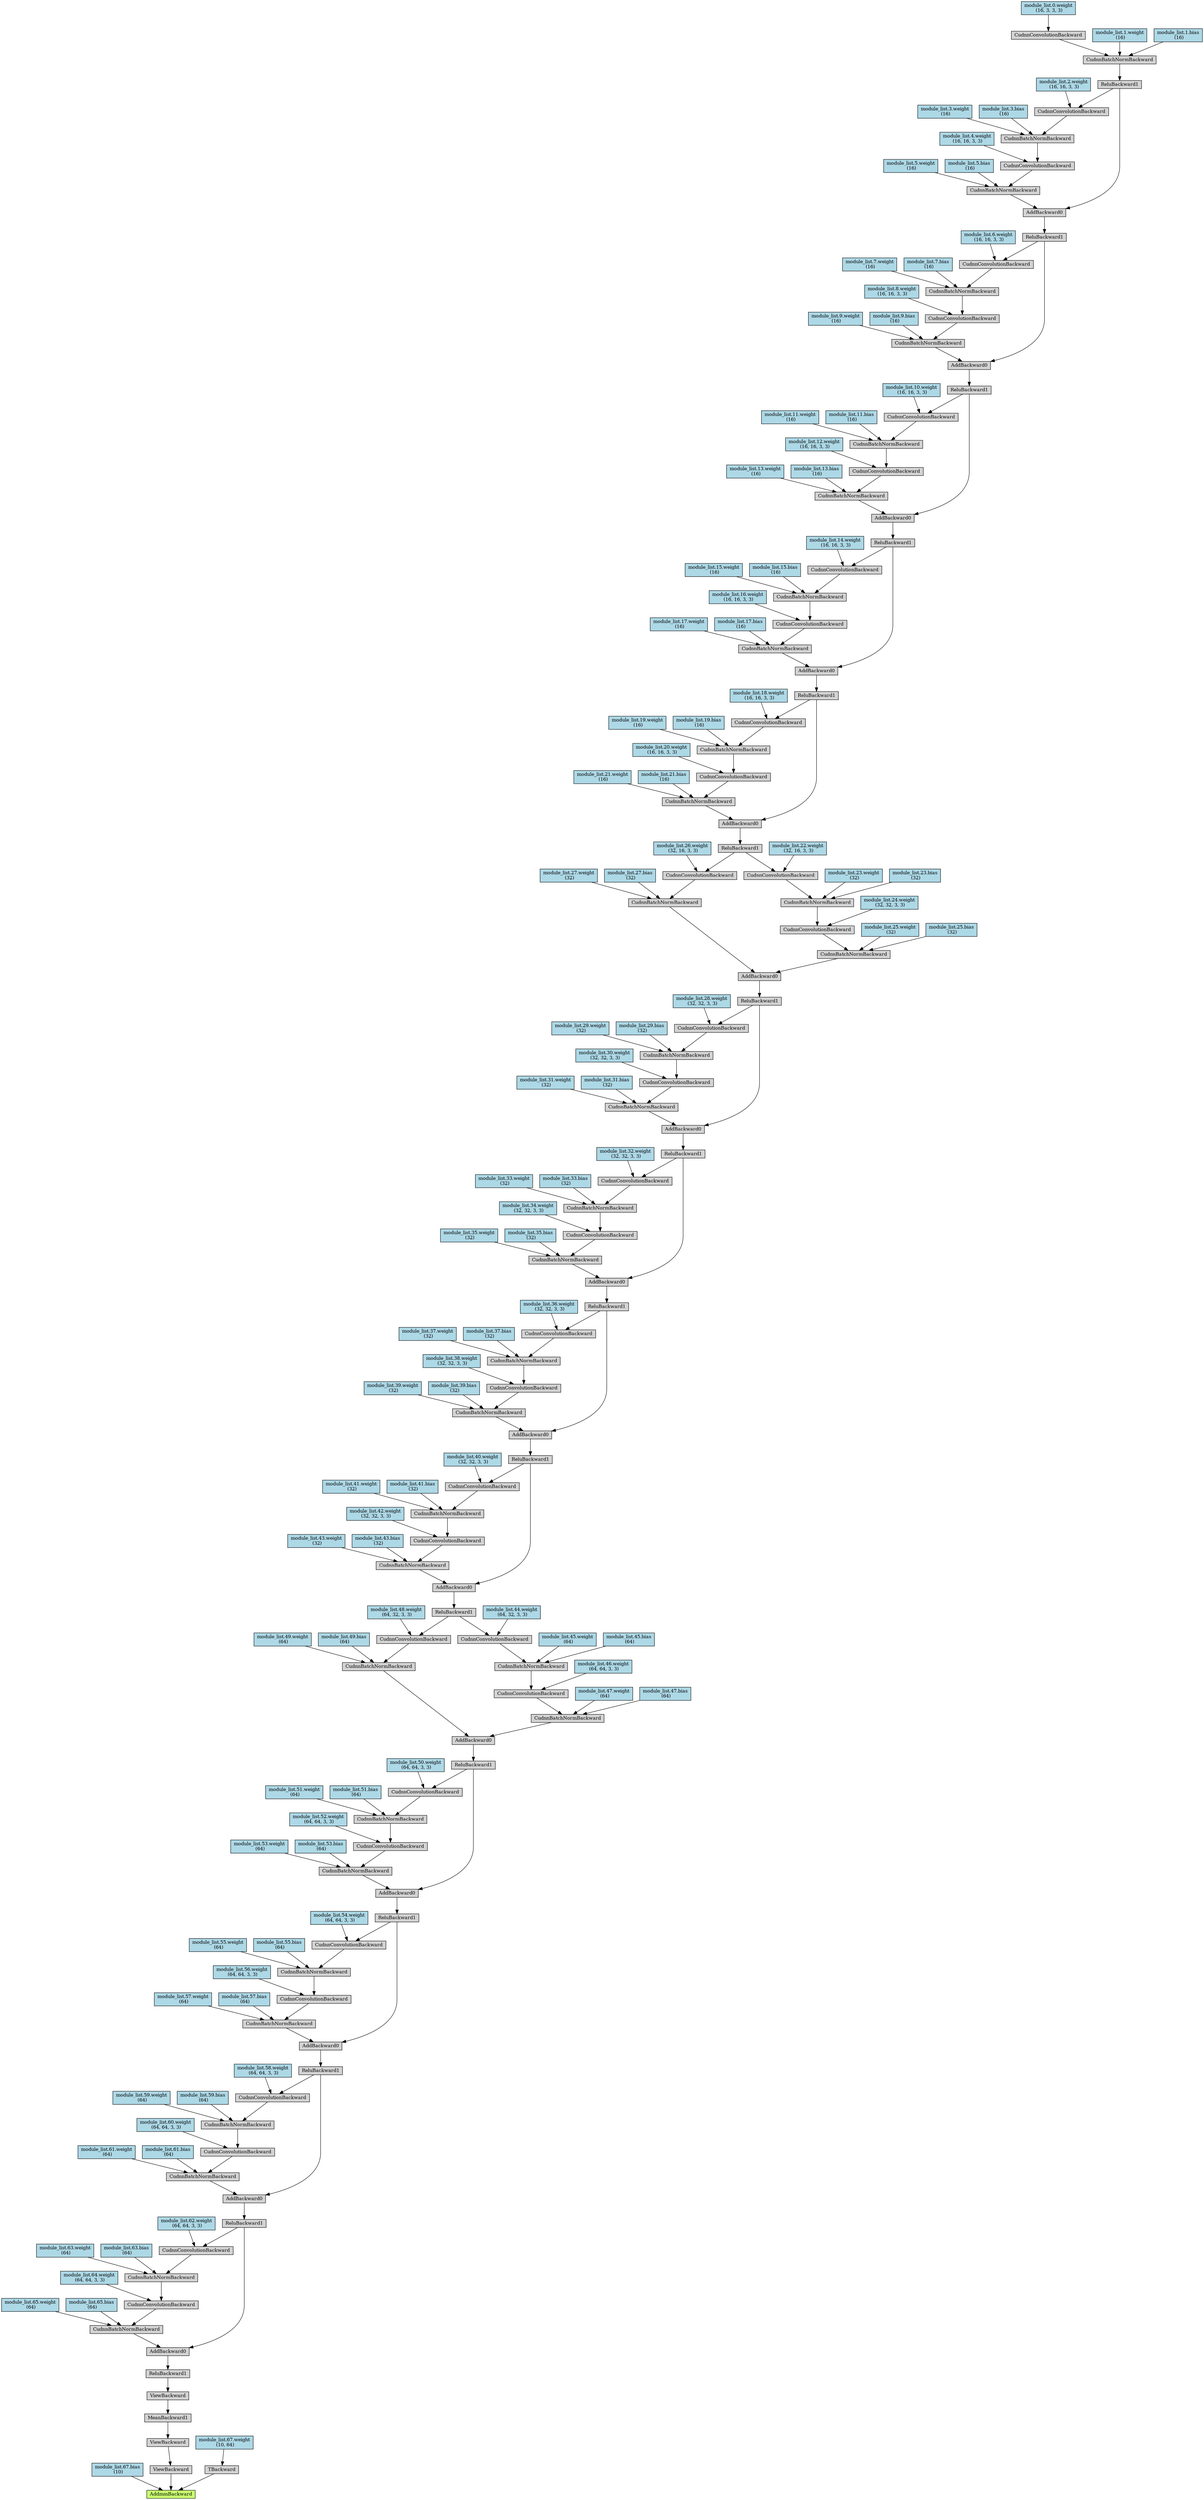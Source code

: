 digraph {
	graph [size="63.3,63.3"]
	node [align=left fontsize=12 height=0.2 ranksep=0.1 shape=box style=filled]
	140064096782040 [label=AddmmBackward fillcolor=darkolivegreen1]
	140064096781704 -> 140064096782040
	140064096781704 [label="module_list.67.bias
 (10)" fillcolor=lightblue]
	140064096782432 -> 140064096782040
	140064096782432 [label=ViewBackward]
	140064096782376 -> 140064096782432
	140064096782376 [label=ViewBackward]
	140064096782600 -> 140064096782376
	140064096782600 [label=MeanBackward1]
	140064096781368 -> 140064096782600
	140064096781368 [label=ViewBackward]
	140064096782712 -> 140064096781368
	140064096782712 [label=ReluBackward1]
	140064096782824 -> 140064096782712
	140064096782824 [label=AddBackward0]
	140064096782936 -> 140064096782824
	140064096782936 [label=ReluBackward1]
	140064096783104 -> 140064096782936
	140064096783104 [label=AddBackward0]
	140064096783216 -> 140064096783104
	140064096783216 [label=ReluBackward1]
	140064096783384 -> 140064096783216
	140064096783384 [label=AddBackward0]
	140064096783496 -> 140064096783384
	140064096783496 [label=ReluBackward1]
	140064096783664 -> 140064096783496
	140064096783664 [label=AddBackward0]
	140064096783776 -> 140064096783664
	140064096783776 [label=ReluBackward1]
	140064096783944 -> 140064096783776
	140064096783944 [label=AddBackward0]
	140064096784056 -> 140064096783944
	140064096784056 [label=CudnnBatchNormBackward]
	140064096784224 -> 140064096784056
	140064096784224 [label=CudnnConvolutionBackward]
	140064085885056 -> 140064096784224
	140064085885056 [label=CudnnBatchNormBackward]
	140064085885224 -> 140064085885056
	140064085885224 [label=CudnnConvolutionBackward]
	140064085885448 -> 140064085885224
	140064085885448 [label=ReluBackward1]
	140064085885616 -> 140064085885448
	140064085885616 [label=AddBackward0]
	140064085885728 -> 140064085885616
	140064085885728 [label=ReluBackward1]
	140064085885896 -> 140064085885728
	140064085885896 [label=AddBackward0]
	140064085886008 -> 140064085885896
	140064085886008 [label=ReluBackward1]
	140064085886176 -> 140064085886008
	140064085886176 [label=AddBackward0]
	140064085886288 -> 140064085886176
	140064085886288 [label=ReluBackward1]
	140064085886456 -> 140064085886288
	140064085886456 [label=AddBackward0]
	140064085886568 -> 140064085886456
	140064085886568 [label=ReluBackward1]
	140064085886736 -> 140064085886568
	140064085886736 [label=AddBackward0]
	140064085886848 -> 140064085886736
	140064085886848 [label=CudnnBatchNormBackward]
	140064085887016 -> 140064085886848
	140064085887016 [label=CudnnConvolutionBackward]
	140064085887240 -> 140064085887016
	140064085887240 [label=CudnnBatchNormBackward]
	140064085887408 -> 140064085887240
	140064085887408 [label=CudnnConvolutionBackward]
	140064085887632 -> 140064085887408
	140064085887632 [label=ReluBackward1]
	140064085887800 -> 140064085887632
	140064085887800 [label=AddBackward0]
	140064085887912 -> 140064085887800
	140064085887912 [label=ReluBackward1]
	140064085888080 -> 140064085887912
	140064085888080 [label=AddBackward0]
	140064085888192 -> 140064085888080
	140064085888192 [label=ReluBackward1]
	140064085888360 -> 140064085888192
	140064085888360 [label=AddBackward0]
	140064085888472 -> 140064085888360
	140064085888472 [label=ReluBackward1]
	140064085888640 -> 140064085888472
	140064085888640 [label=AddBackward0]
	140064085888752 -> 140064085888640
	140064085888752 [label=ReluBackward1]
	140064085888920 -> 140064085888752
	140064085888920 [label=AddBackward0]
	140064085893192 -> 140064085888920
	140064085893192 [label=ReluBackward1]
	140064085893360 -> 140064085893192
	140064085893360 [label=CudnnBatchNormBackward]
	140064085893472 -> 140064085893360
	140064085893472 [label=CudnnConvolutionBackward]
	140064085893696 -> 140064085893472
	140064085893696 [label="module_list.0.weight
 (16, 3, 3, 3)" fillcolor=lightblue]
	140064085893528 -> 140064085893360
	140064085893528 [label="module_list.1.weight
 (16)" fillcolor=lightblue]
	140064085893584 -> 140064085893360
	140064085893584 [label="module_list.1.bias
 (16)" fillcolor=lightblue]
	140064085893248 -> 140064085888920
	140064085893248 [label=CudnnBatchNormBackward]
	140064085893416 -> 140064085893248
	140064085893416 [label=CudnnConvolutionBackward]
	140064085893808 -> 140064085893416
	140064085893808 [label=CudnnBatchNormBackward]
	140064085894032 -> 140064085893808
	140064085894032 [label=CudnnConvolutionBackward]
	140064085893192 -> 140064085894032
	140064085894256 -> 140064085894032
	140064085894256 [label="module_list.2.weight
 (16, 16, 3, 3)" fillcolor=lightblue]
	140064085894088 -> 140064085893808
	140064085894088 [label="module_list.3.weight
 (16)" fillcolor=lightblue]
	140064085894144 -> 140064085893808
	140064085894144 [label="module_list.3.bias
 (16)" fillcolor=lightblue]
	140064085893920 -> 140064085893416
	140064085893920 [label="module_list.4.weight
 (16, 16, 3, 3)" fillcolor=lightblue]
	140064085893640 -> 140064085893248
	140064085893640 [label="module_list.5.weight
 (16)" fillcolor=lightblue]
	140064085893752 -> 140064085893248
	140064085893752 [label="module_list.5.bias
 (16)" fillcolor=lightblue]
	140064085888808 -> 140064085888640
	140064085888808 [label=CudnnBatchNormBackward]
	140064085888976 -> 140064085888808
	140064085888976 [label=CudnnConvolutionBackward]
	140064085894312 -> 140064085888976
	140064085894312 [label=CudnnBatchNormBackward]
	140064085894480 -> 140064085894312
	140064085894480 [label=CudnnConvolutionBackward]
	140064085888752 -> 140064085894480
	140064085894648 -> 140064085894480
	140064085894648 [label="module_list.6.weight
 (16, 16, 3, 3)" fillcolor=lightblue]
	140064085894368 -> 140064085894312
	140064085894368 [label="module_list.7.weight
 (16)" fillcolor=lightblue]
	140064085894536 -> 140064085894312
	140064085894536 [label="module_list.7.bias
 (16)" fillcolor=lightblue]
	140064085894424 -> 140064085888976
	140064085894424 [label="module_list.8.weight
 (16, 16, 3, 3)" fillcolor=lightblue]
	140064085893304 -> 140064085888808
	140064085893304 [label="module_list.9.weight
 (16)" fillcolor=lightblue]
	140064085893864 -> 140064085888808
	140064085893864 [label="module_list.9.bias
 (16)" fillcolor=lightblue]
	140064085888528 -> 140064085888360
	140064085888528 [label=CudnnBatchNormBackward]
	140064085888696 -> 140064085888528
	140064085888696 [label=CudnnConvolutionBackward]
	140064085894704 -> 140064085888696
	140064085894704 [label=CudnnBatchNormBackward]
	140064085894872 -> 140064085894704
	140064085894872 [label=CudnnConvolutionBackward]
	140064085888472 -> 140064085894872
	140064085895040 -> 140064085894872
	140064085895040 [label="module_list.10.weight
 (16, 16, 3, 3)" fillcolor=lightblue]
	140064085894760 -> 140064085894704
	140064085894760 [label="module_list.11.weight
 (16)" fillcolor=lightblue]
	140064085894928 -> 140064085894704
	140064085894928 [label="module_list.11.bias
 (16)" fillcolor=lightblue]
	140064085894816 -> 140064085888696
	140064085894816 [label="module_list.12.weight
 (16, 16, 3, 3)" fillcolor=lightblue]
	140064085888864 -> 140064085888528
	140064085888864 [label="module_list.13.weight
 (16)" fillcolor=lightblue]
	140064085893976 -> 140064085888528
	140064085893976 [label="module_list.13.bias
 (16)" fillcolor=lightblue]
	140064085888248 -> 140064085888080
	140064085888248 [label=CudnnBatchNormBackward]
	140064085888416 -> 140064085888248
	140064085888416 [label=CudnnConvolutionBackward]
	140064085895096 -> 140064085888416
	140064085895096 [label=CudnnBatchNormBackward]
	140064085895264 -> 140064085895096
	140064085895264 [label=CudnnConvolutionBackward]
	140064085888192 -> 140064085895264
	140064085895432 -> 140064085895264
	140064085895432 [label="module_list.14.weight
 (16, 16, 3, 3)" fillcolor=lightblue]
	140064085895152 -> 140064085895096
	140064085895152 [label="module_list.15.weight
 (16)" fillcolor=lightblue]
	140064085895320 -> 140064085895096
	140064085895320 [label="module_list.15.bias
 (16)" fillcolor=lightblue]
	140064085895208 -> 140064085888416
	140064085895208 [label="module_list.16.weight
 (16, 16, 3, 3)" fillcolor=lightblue]
	140064085888584 -> 140064085888248
	140064085888584 [label="module_list.17.weight
 (16)" fillcolor=lightblue]
	140064085894200 -> 140064085888248
	140064085894200 [label="module_list.17.bias
 (16)" fillcolor=lightblue]
	140064085887968 -> 140064085887800
	140064085887968 [label=CudnnBatchNormBackward]
	140064085888136 -> 140064085887968
	140064085888136 [label=CudnnConvolutionBackward]
	140064085895488 -> 140064085888136
	140064085895488 [label=CudnnBatchNormBackward]
	140064085895656 -> 140064085895488
	140064085895656 [label=CudnnConvolutionBackward]
	140064085887912 -> 140064085895656
	140064085895824 -> 140064085895656
	140064085895824 [label="module_list.18.weight
 (16, 16, 3, 3)" fillcolor=lightblue]
	140064085895544 -> 140064085895488
	140064085895544 [label="module_list.19.weight
 (16)" fillcolor=lightblue]
	140064085895712 -> 140064085895488
	140064085895712 [label="module_list.19.bias
 (16)" fillcolor=lightblue]
	140064085895600 -> 140064085888136
	140064085895600 [label="module_list.20.weight
 (16, 16, 3, 3)" fillcolor=lightblue]
	140064085888304 -> 140064085887968
	140064085888304 [label="module_list.21.weight
 (16)" fillcolor=lightblue]
	140064085894592 -> 140064085887968
	140064085894592 [label="module_list.21.bias
 (16)" fillcolor=lightblue]
	140064085887688 -> 140064085887408
	140064085887688 [label="module_list.22.weight
 (32, 16, 3, 3)" fillcolor=lightblue]
	140064085887464 -> 140064085887240
	140064085887464 [label="module_list.23.weight
 (32)" fillcolor=lightblue]
	140064085887520 -> 140064085887240
	140064085887520 [label="module_list.23.bias
 (32)" fillcolor=lightblue]
	140064085887296 -> 140064085887016
	140064085887296 [label="module_list.24.weight
 (32, 32, 3, 3)" fillcolor=lightblue]
	140064085887072 -> 140064085886848
	140064085887072 [label="module_list.25.weight
 (32)" fillcolor=lightblue]
	140064085887128 -> 140064085886848
	140064085887128 [label="module_list.25.bias
 (32)" fillcolor=lightblue]
	140064085886904 -> 140064085886736
	140064085886904 [label=CudnnBatchNormBackward]
	140064085887184 -> 140064085886904
	140064085887184 [label=CudnnConvolutionBackward]
	140064085887632 -> 140064085887184
	140064085887576 -> 140064085887184
	140064085887576 [label="module_list.26.weight
 (32, 16, 3, 3)" fillcolor=lightblue]
	140064085887352 -> 140064085886904
	140064085887352 [label="module_list.27.weight
 (32)" fillcolor=lightblue]
	140064085887744 -> 140064085886904
	140064085887744 [label="module_list.27.bias
 (32)" fillcolor=lightblue]
	140064085886624 -> 140064085886456
	140064085886624 [label=CudnnBatchNormBackward]
	140064085886792 -> 140064085886624
	140064085886792 [label=CudnnConvolutionBackward]
	140064085895376 -> 140064085886792
	140064085895376 [label=CudnnBatchNormBackward]
	140064085895992 -> 140064085895376
	140064085895992 [label=CudnnConvolutionBackward]
	140064085886568 -> 140064085895992
	140064085896104 -> 140064085895992
	140064085896104 [label="module_list.28.weight
 (32, 32, 3, 3)" fillcolor=lightblue]
	140064085895768 -> 140064085895376
	140064085895768 [label="module_list.29.weight
 (32)" fillcolor=lightblue]
	140064085896048 -> 140064085895376
	140064085896048 [label="module_list.29.bias
 (32)" fillcolor=lightblue]
	140064085895880 -> 140064085886792
	140064085895880 [label="module_list.30.weight
 (32, 32, 3, 3)" fillcolor=lightblue]
	140064085886960 -> 140064085886624
	140064085886960 [label="module_list.31.weight
 (32)" fillcolor=lightblue]
	140064085888024 -> 140064085886624
	140064085888024 [label="module_list.31.bias
 (32)" fillcolor=lightblue]
	140064085886344 -> 140064085886176
	140064085886344 [label=CudnnBatchNormBackward]
	140064085886512 -> 140064085886344
	140064085886512 [label=CudnnConvolutionBackward]
	140064085896160 -> 140064085886512
	140064085896160 [label=CudnnBatchNormBackward]
	140064085896328 -> 140064085896160
	140064085896328 [label=CudnnConvolutionBackward]
	140064085886288 -> 140064085896328
	140064085896496 -> 140064085896328
	140064085896496 [label="module_list.32.weight
 (32, 32, 3, 3)" fillcolor=lightblue]
	140064085896216 -> 140064085896160
	140064085896216 [label="module_list.33.weight
 (32)" fillcolor=lightblue]
	140064085896384 -> 140064085896160
	140064085896384 [label="module_list.33.bias
 (32)" fillcolor=lightblue]
	140064085896272 -> 140064085886512
	140064085896272 [label="module_list.34.weight
 (32, 32, 3, 3)" fillcolor=lightblue]
	140064085886680 -> 140064085886344
	140064085886680 [label="module_list.35.weight
 (32)" fillcolor=lightblue]
	140064085887856 -> 140064085886344
	140064085887856 [label="module_list.35.bias
 (32)" fillcolor=lightblue]
	140064085886064 -> 140064085885896
	140064085886064 [label=CudnnBatchNormBackward]
	140064085886232 -> 140064085886064
	140064085886232 [label=CudnnConvolutionBackward]
	140064085896552 -> 140064085886232
	140064085896552 [label=CudnnBatchNormBackward]
	140064085896720 -> 140064085896552
	140064085896720 [label=CudnnConvolutionBackward]
	140064085886008 -> 140064085896720
	140064085896888 -> 140064085896720
	140064085896888 [label="module_list.36.weight
 (32, 32, 3, 3)" fillcolor=lightblue]
	140064085896608 -> 140064085896552
	140064085896608 [label="module_list.37.weight
 (32)" fillcolor=lightblue]
	140064085896776 -> 140064085896552
	140064085896776 [label="module_list.37.bias
 (32)" fillcolor=lightblue]
	140064085896664 -> 140064085886232
	140064085896664 [label="module_list.38.weight
 (32, 32, 3, 3)" fillcolor=lightblue]
	140064085886400 -> 140064085886064
	140064085886400 [label="module_list.39.weight
 (32)" fillcolor=lightblue]
	140064085894984 -> 140064085886064
	140064085894984 [label="module_list.39.bias
 (32)" fillcolor=lightblue]
	140064085885784 -> 140064085885616
	140064085885784 [label=CudnnBatchNormBackward]
	140064085885952 -> 140064085885784
	140064085885952 [label=CudnnConvolutionBackward]
	140064085896944 -> 140064085885952
	140064085896944 [label=CudnnBatchNormBackward]
	140064085897112 -> 140064085896944
	140064085897112 [label=CudnnConvolutionBackward]
	140064085885728 -> 140064085897112
	140064085139584 -> 140064085897112
	140064085139584 [label="module_list.40.weight
 (32, 32, 3, 3)" fillcolor=lightblue]
	140064085897000 -> 140064085896944
	140064085897000 [label="module_list.41.weight
 (32)" fillcolor=lightblue]
	140064085897168 -> 140064085896944
	140064085897168 [label="module_list.41.bias
 (32)" fillcolor=lightblue]
	140064085897056 -> 140064085885952
	140064085897056 [label="module_list.42.weight
 (32, 32, 3, 3)" fillcolor=lightblue]
	140064085886120 -> 140064085885784
	140064085886120 [label="module_list.43.weight
 (32)" fillcolor=lightblue]
	140064085895936 -> 140064085885784
	140064085895936 [label="module_list.43.bias
 (32)" fillcolor=lightblue]
	140064085885504 -> 140064085885224
	140064085885504 [label="module_list.44.weight
 (64, 32, 3, 3)" fillcolor=lightblue]
	140064085885280 -> 140064085885056
	140064085885280 [label="module_list.45.weight
 (64)" fillcolor=lightblue]
	140064085885336 -> 140064085885056
	140064085885336 [label="module_list.45.bias
 (64)" fillcolor=lightblue]
	140064085885112 -> 140064096784224
	140064085885112 [label="module_list.46.weight
 (64, 64, 3, 3)" fillcolor=lightblue]
	140064096784280 -> 140064096784056
	140064096784280 [label="module_list.47.weight
 (64)" fillcolor=lightblue]
	140064096784336 -> 140064096784056
	140064096784336 [label="module_list.47.bias
 (64)" fillcolor=lightblue]
	140064096784112 -> 140064096783944
	140064096784112 [label=CudnnBatchNormBackward]
	140064085885000 -> 140064096784112
	140064085885000 [label=CudnnConvolutionBackward]
	140064085885448 -> 140064085885000
	140064085885392 -> 140064085885000
	140064085885392 [label="module_list.48.weight
 (64, 32, 3, 3)" fillcolor=lightblue]
	140064085885168 -> 140064096784112
	140064085885168 [label="module_list.49.weight
 (64)" fillcolor=lightblue]
	140064085885560 -> 140064096784112
	140064085885560 [label="module_list.49.bias
 (64)" fillcolor=lightblue]
	140064096783832 -> 140064096783664
	140064096783832 [label=CudnnBatchNormBackward]
	140064096784000 -> 140064096783832
	140064096784000 [label=CudnnConvolutionBackward]
	140064085896832 -> 140064096784000
	140064085896832 [label=CudnnBatchNormBackward]
	140064085139752 -> 140064085896832
	140064085139752 [label=CudnnConvolutionBackward]
	140064096783776 -> 140064085139752
	140064085139864 -> 140064085139752
	140064085139864 [label="module_list.50.weight
 (64, 64, 3, 3)" fillcolor=lightblue]
	140064085139528 -> 140064085896832
	140064085139528 [label="module_list.51.weight
 (64)" fillcolor=lightblue]
	140064085139808 -> 140064085896832
	140064085139808 [label="module_list.51.bias
 (64)" fillcolor=lightblue]
	140064085896440 -> 140064096784000
	140064085896440 [label="module_list.52.weight
 (64, 64, 3, 3)" fillcolor=lightblue]
	140064096784168 -> 140064096783832
	140064096784168 [label="module_list.53.weight
 (64)" fillcolor=lightblue]
	140064085885840 -> 140064096783832
	140064085885840 [label="module_list.53.bias
 (64)" fillcolor=lightblue]
	140064096783552 -> 140064096783384
	140064096783552 [label=CudnnBatchNormBackward]
	140064096783720 -> 140064096783552
	140064096783720 [label=CudnnConvolutionBackward]
	140064085139920 -> 140064096783720
	140064085139920 [label=CudnnBatchNormBackward]
	140064085140088 -> 140064085139920
	140064085140088 [label=CudnnConvolutionBackward]
	140064096783496 -> 140064085140088
	140064085140256 -> 140064085140088
	140064085140256 [label="module_list.54.weight
 (64, 64, 3, 3)" fillcolor=lightblue]
	140064085139976 -> 140064085139920
	140064085139976 [label="module_list.55.weight
 (64)" fillcolor=lightblue]
	140064085140144 -> 140064085139920
	140064085140144 [label="module_list.55.bias
 (64)" fillcolor=lightblue]
	140064085140032 -> 140064096783720
	140064085140032 [label="module_list.56.weight
 (64, 64, 3, 3)" fillcolor=lightblue]
	140064096783888 -> 140064096783552
	140064096783888 [label="module_list.57.weight
 (64)" fillcolor=lightblue]
	140064085885672 -> 140064096783552
	140064085885672 [label="module_list.57.bias
 (64)" fillcolor=lightblue]
	140064096783272 -> 140064096783104
	140064096783272 [label=CudnnBatchNormBackward]
	140064096783440 -> 140064096783272
	140064096783440 [label=CudnnConvolutionBackward]
	140064085140312 -> 140064096783440
	140064085140312 [label=CudnnBatchNormBackward]
	140064085140480 -> 140064085140312
	140064085140480 [label=CudnnConvolutionBackward]
	140064096783216 -> 140064085140480
	140064085140648 -> 140064085140480
	140064085140648 [label="module_list.58.weight
 (64, 64, 3, 3)" fillcolor=lightblue]
	140064085140368 -> 140064085140312
	140064085140368 [label="module_list.59.weight
 (64)" fillcolor=lightblue]
	140064085140536 -> 140064085140312
	140064085140536 [label="module_list.59.bias
 (64)" fillcolor=lightblue]
	140064085140424 -> 140064096783440
	140064085140424 [label="module_list.60.weight
 (64, 64, 3, 3)" fillcolor=lightblue]
	140064096783608 -> 140064096783272
	140064096783608 [label="module_list.61.weight
 (64)" fillcolor=lightblue]
	140064085139640 -> 140064096783272
	140064085139640 [label="module_list.61.bias
 (64)" fillcolor=lightblue]
	140064096782992 -> 140064096782824
	140064096782992 [label=CudnnBatchNormBackward]
	140064096783160 -> 140064096782992
	140064096783160 [label=CudnnConvolutionBackward]
	140064085140704 -> 140064096783160
	140064085140704 [label=CudnnBatchNormBackward]
	140064085140872 -> 140064085140704
	140064085140872 [label=CudnnConvolutionBackward]
	140064096782936 -> 140064085140872
	140064085141040 -> 140064085140872
	140064085141040 [label="module_list.62.weight
 (64, 64, 3, 3)" fillcolor=lightblue]
	140064085140760 -> 140064085140704
	140064085140760 [label="module_list.63.weight
 (64)" fillcolor=lightblue]
	140064085140928 -> 140064085140704
	140064085140928 [label="module_list.63.bias
 (64)" fillcolor=lightblue]
	140064085140816 -> 140064096783160
	140064085140816 [label="module_list.64.weight
 (64, 64, 3, 3)" fillcolor=lightblue]
	140064096783328 -> 140064096782992
	140064096783328 [label="module_list.65.weight
 (64)" fillcolor=lightblue]
	140064085139696 -> 140064096782992
	140064085139696 [label="module_list.65.bias
 (64)" fillcolor=lightblue]
	140064096782096 -> 140064096782040
	140064096782096 [label=TBackward]
	140064096782488 -> 140064096782096
	140064096782488 [label="module_list.67.weight
 (10, 64)" fillcolor=lightblue]
}
